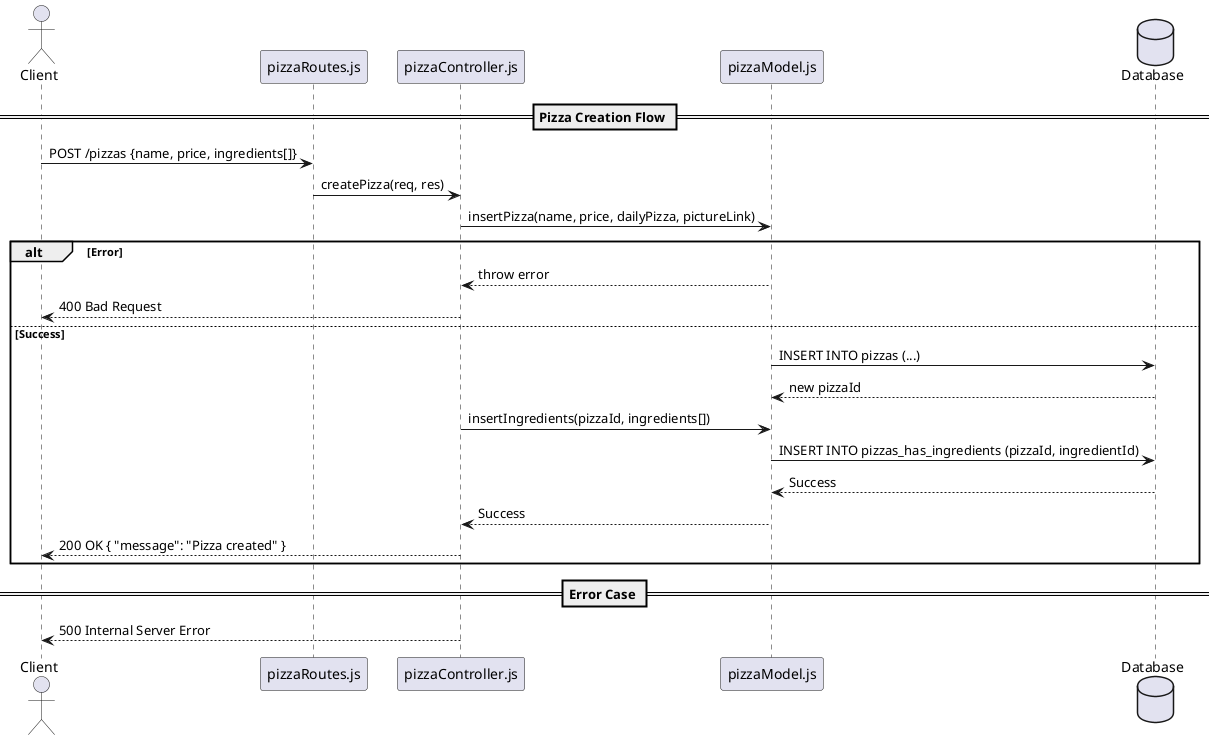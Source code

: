 @startuml
actor Client
participant "pizzaRoutes.js" as Route
participant "pizzaController.js" as Controller
participant "pizzaModel.js" as Model
database "Database" as DB

== Pizza Creation Flow ==

Client -> Route : POST /pizzas {name, price, ingredients[]}
Route -> Controller : createPizza(req, res)
Controller -> Model : insertPizza(name, price, dailyPizza, pictureLink)

alt Error
    Model --> Controller : throw error
    Controller --> Client : 400 Bad Request

else Success
    Model -> DB : INSERT INTO pizzas (...)
    DB --> Model : new pizzaId
    Controller -> Model : insertIngredients(pizzaId, ingredients[])
    Model -> DB : INSERT INTO pizzas_has_ingredients (pizzaId, ingredientId)
    DB --> Model : Success
    Model --> Controller : Success
    Controller --> Client : 200 OK { "message": "Pizza created" }
end

== Error Case ==

Controller --> Client : 500 Internal Server Error
@enduml